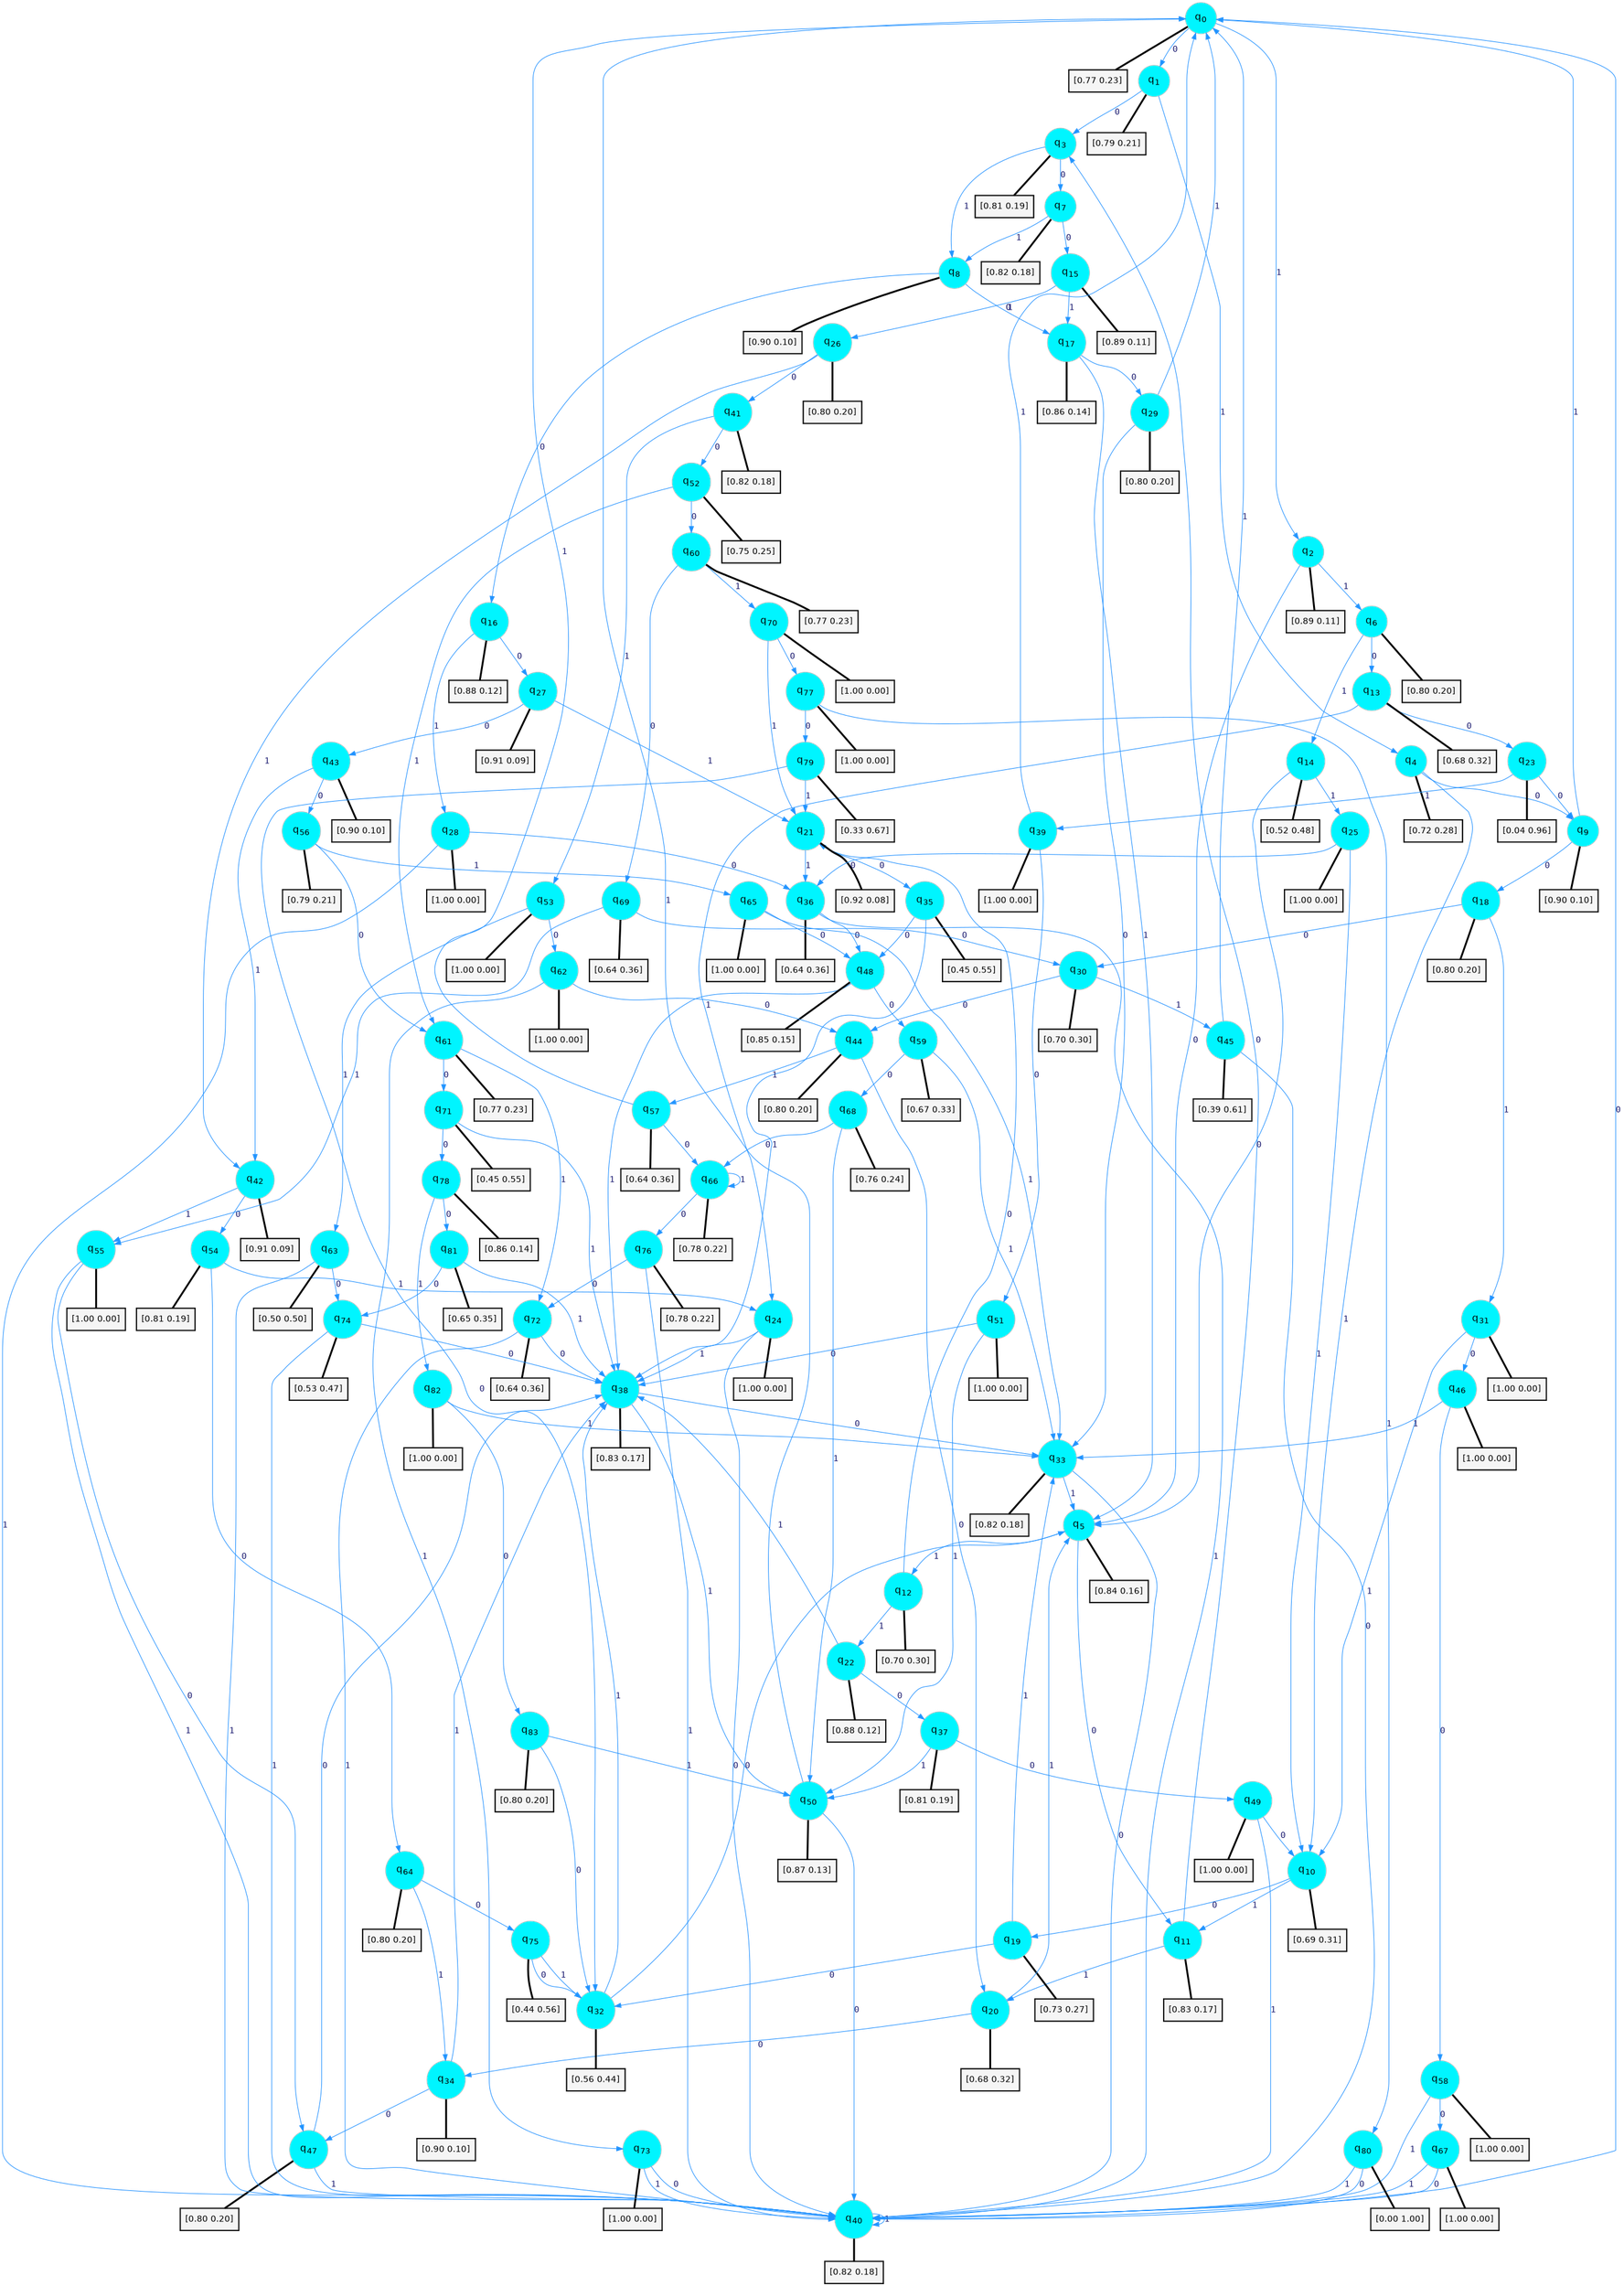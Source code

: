 digraph G {
graph [
bgcolor=transparent, dpi=300, rankdir=TD, size="40,25"];
node [
color=gray, fillcolor=turquoise1, fontcolor=black, fontname=Helvetica, fontsize=16, fontweight=bold, shape=circle, style=filled];
edge [
arrowsize=1, color=dodgerblue1, fontcolor=midnightblue, fontname=courier, fontweight=bold, penwidth=1, style=solid, weight=20];
0[label=<q<SUB>0</SUB>>];
1[label=<q<SUB>1</SUB>>];
2[label=<q<SUB>2</SUB>>];
3[label=<q<SUB>3</SUB>>];
4[label=<q<SUB>4</SUB>>];
5[label=<q<SUB>5</SUB>>];
6[label=<q<SUB>6</SUB>>];
7[label=<q<SUB>7</SUB>>];
8[label=<q<SUB>8</SUB>>];
9[label=<q<SUB>9</SUB>>];
10[label=<q<SUB>10</SUB>>];
11[label=<q<SUB>11</SUB>>];
12[label=<q<SUB>12</SUB>>];
13[label=<q<SUB>13</SUB>>];
14[label=<q<SUB>14</SUB>>];
15[label=<q<SUB>15</SUB>>];
16[label=<q<SUB>16</SUB>>];
17[label=<q<SUB>17</SUB>>];
18[label=<q<SUB>18</SUB>>];
19[label=<q<SUB>19</SUB>>];
20[label=<q<SUB>20</SUB>>];
21[label=<q<SUB>21</SUB>>];
22[label=<q<SUB>22</SUB>>];
23[label=<q<SUB>23</SUB>>];
24[label=<q<SUB>24</SUB>>];
25[label=<q<SUB>25</SUB>>];
26[label=<q<SUB>26</SUB>>];
27[label=<q<SUB>27</SUB>>];
28[label=<q<SUB>28</SUB>>];
29[label=<q<SUB>29</SUB>>];
30[label=<q<SUB>30</SUB>>];
31[label=<q<SUB>31</SUB>>];
32[label=<q<SUB>32</SUB>>];
33[label=<q<SUB>33</SUB>>];
34[label=<q<SUB>34</SUB>>];
35[label=<q<SUB>35</SUB>>];
36[label=<q<SUB>36</SUB>>];
37[label=<q<SUB>37</SUB>>];
38[label=<q<SUB>38</SUB>>];
39[label=<q<SUB>39</SUB>>];
40[label=<q<SUB>40</SUB>>];
41[label=<q<SUB>41</SUB>>];
42[label=<q<SUB>42</SUB>>];
43[label=<q<SUB>43</SUB>>];
44[label=<q<SUB>44</SUB>>];
45[label=<q<SUB>45</SUB>>];
46[label=<q<SUB>46</SUB>>];
47[label=<q<SUB>47</SUB>>];
48[label=<q<SUB>48</SUB>>];
49[label=<q<SUB>49</SUB>>];
50[label=<q<SUB>50</SUB>>];
51[label=<q<SUB>51</SUB>>];
52[label=<q<SUB>52</SUB>>];
53[label=<q<SUB>53</SUB>>];
54[label=<q<SUB>54</SUB>>];
55[label=<q<SUB>55</SUB>>];
56[label=<q<SUB>56</SUB>>];
57[label=<q<SUB>57</SUB>>];
58[label=<q<SUB>58</SUB>>];
59[label=<q<SUB>59</SUB>>];
60[label=<q<SUB>60</SUB>>];
61[label=<q<SUB>61</SUB>>];
62[label=<q<SUB>62</SUB>>];
63[label=<q<SUB>63</SUB>>];
64[label=<q<SUB>64</SUB>>];
65[label=<q<SUB>65</SUB>>];
66[label=<q<SUB>66</SUB>>];
67[label=<q<SUB>67</SUB>>];
68[label=<q<SUB>68</SUB>>];
69[label=<q<SUB>69</SUB>>];
70[label=<q<SUB>70</SUB>>];
71[label=<q<SUB>71</SUB>>];
72[label=<q<SUB>72</SUB>>];
73[label=<q<SUB>73</SUB>>];
74[label=<q<SUB>74</SUB>>];
75[label=<q<SUB>75</SUB>>];
76[label=<q<SUB>76</SUB>>];
77[label=<q<SUB>77</SUB>>];
78[label=<q<SUB>78</SUB>>];
79[label=<q<SUB>79</SUB>>];
80[label=<q<SUB>80</SUB>>];
81[label=<q<SUB>81</SUB>>];
82[label=<q<SUB>82</SUB>>];
83[label=<q<SUB>83</SUB>>];
84[label="[0.77 0.23]", shape=box,fontcolor=black, fontname=Helvetica, fontsize=14, penwidth=2, fillcolor=whitesmoke,color=black];
85[label="[0.79 0.21]", shape=box,fontcolor=black, fontname=Helvetica, fontsize=14, penwidth=2, fillcolor=whitesmoke,color=black];
86[label="[0.89 0.11]", shape=box,fontcolor=black, fontname=Helvetica, fontsize=14, penwidth=2, fillcolor=whitesmoke,color=black];
87[label="[0.81 0.19]", shape=box,fontcolor=black, fontname=Helvetica, fontsize=14, penwidth=2, fillcolor=whitesmoke,color=black];
88[label="[0.72 0.28]", shape=box,fontcolor=black, fontname=Helvetica, fontsize=14, penwidth=2, fillcolor=whitesmoke,color=black];
89[label="[0.84 0.16]", shape=box,fontcolor=black, fontname=Helvetica, fontsize=14, penwidth=2, fillcolor=whitesmoke,color=black];
90[label="[0.80 0.20]", shape=box,fontcolor=black, fontname=Helvetica, fontsize=14, penwidth=2, fillcolor=whitesmoke,color=black];
91[label="[0.82 0.18]", shape=box,fontcolor=black, fontname=Helvetica, fontsize=14, penwidth=2, fillcolor=whitesmoke,color=black];
92[label="[0.90 0.10]", shape=box,fontcolor=black, fontname=Helvetica, fontsize=14, penwidth=2, fillcolor=whitesmoke,color=black];
93[label="[0.90 0.10]", shape=box,fontcolor=black, fontname=Helvetica, fontsize=14, penwidth=2, fillcolor=whitesmoke,color=black];
94[label="[0.69 0.31]", shape=box,fontcolor=black, fontname=Helvetica, fontsize=14, penwidth=2, fillcolor=whitesmoke,color=black];
95[label="[0.83 0.17]", shape=box,fontcolor=black, fontname=Helvetica, fontsize=14, penwidth=2, fillcolor=whitesmoke,color=black];
96[label="[0.70 0.30]", shape=box,fontcolor=black, fontname=Helvetica, fontsize=14, penwidth=2, fillcolor=whitesmoke,color=black];
97[label="[0.68 0.32]", shape=box,fontcolor=black, fontname=Helvetica, fontsize=14, penwidth=2, fillcolor=whitesmoke,color=black];
98[label="[0.52 0.48]", shape=box,fontcolor=black, fontname=Helvetica, fontsize=14, penwidth=2, fillcolor=whitesmoke,color=black];
99[label="[0.89 0.11]", shape=box,fontcolor=black, fontname=Helvetica, fontsize=14, penwidth=2, fillcolor=whitesmoke,color=black];
100[label="[0.88 0.12]", shape=box,fontcolor=black, fontname=Helvetica, fontsize=14, penwidth=2, fillcolor=whitesmoke,color=black];
101[label="[0.86 0.14]", shape=box,fontcolor=black, fontname=Helvetica, fontsize=14, penwidth=2, fillcolor=whitesmoke,color=black];
102[label="[0.80 0.20]", shape=box,fontcolor=black, fontname=Helvetica, fontsize=14, penwidth=2, fillcolor=whitesmoke,color=black];
103[label="[0.73 0.27]", shape=box,fontcolor=black, fontname=Helvetica, fontsize=14, penwidth=2, fillcolor=whitesmoke,color=black];
104[label="[0.68 0.32]", shape=box,fontcolor=black, fontname=Helvetica, fontsize=14, penwidth=2, fillcolor=whitesmoke,color=black];
105[label="[0.92 0.08]", shape=box,fontcolor=black, fontname=Helvetica, fontsize=14, penwidth=2, fillcolor=whitesmoke,color=black];
106[label="[0.88 0.12]", shape=box,fontcolor=black, fontname=Helvetica, fontsize=14, penwidth=2, fillcolor=whitesmoke,color=black];
107[label="[0.04 0.96]", shape=box,fontcolor=black, fontname=Helvetica, fontsize=14, penwidth=2, fillcolor=whitesmoke,color=black];
108[label="[1.00 0.00]", shape=box,fontcolor=black, fontname=Helvetica, fontsize=14, penwidth=2, fillcolor=whitesmoke,color=black];
109[label="[1.00 0.00]", shape=box,fontcolor=black, fontname=Helvetica, fontsize=14, penwidth=2, fillcolor=whitesmoke,color=black];
110[label="[0.80 0.20]", shape=box,fontcolor=black, fontname=Helvetica, fontsize=14, penwidth=2, fillcolor=whitesmoke,color=black];
111[label="[0.91 0.09]", shape=box,fontcolor=black, fontname=Helvetica, fontsize=14, penwidth=2, fillcolor=whitesmoke,color=black];
112[label="[1.00 0.00]", shape=box,fontcolor=black, fontname=Helvetica, fontsize=14, penwidth=2, fillcolor=whitesmoke,color=black];
113[label="[0.80 0.20]", shape=box,fontcolor=black, fontname=Helvetica, fontsize=14, penwidth=2, fillcolor=whitesmoke,color=black];
114[label="[0.70 0.30]", shape=box,fontcolor=black, fontname=Helvetica, fontsize=14, penwidth=2, fillcolor=whitesmoke,color=black];
115[label="[1.00 0.00]", shape=box,fontcolor=black, fontname=Helvetica, fontsize=14, penwidth=2, fillcolor=whitesmoke,color=black];
116[label="[0.56 0.44]", shape=box,fontcolor=black, fontname=Helvetica, fontsize=14, penwidth=2, fillcolor=whitesmoke,color=black];
117[label="[0.82 0.18]", shape=box,fontcolor=black, fontname=Helvetica, fontsize=14, penwidth=2, fillcolor=whitesmoke,color=black];
118[label="[0.90 0.10]", shape=box,fontcolor=black, fontname=Helvetica, fontsize=14, penwidth=2, fillcolor=whitesmoke,color=black];
119[label="[0.45 0.55]", shape=box,fontcolor=black, fontname=Helvetica, fontsize=14, penwidth=2, fillcolor=whitesmoke,color=black];
120[label="[0.64 0.36]", shape=box,fontcolor=black, fontname=Helvetica, fontsize=14, penwidth=2, fillcolor=whitesmoke,color=black];
121[label="[0.81 0.19]", shape=box,fontcolor=black, fontname=Helvetica, fontsize=14, penwidth=2, fillcolor=whitesmoke,color=black];
122[label="[0.83 0.17]", shape=box,fontcolor=black, fontname=Helvetica, fontsize=14, penwidth=2, fillcolor=whitesmoke,color=black];
123[label="[1.00 0.00]", shape=box,fontcolor=black, fontname=Helvetica, fontsize=14, penwidth=2, fillcolor=whitesmoke,color=black];
124[label="[0.82 0.18]", shape=box,fontcolor=black, fontname=Helvetica, fontsize=14, penwidth=2, fillcolor=whitesmoke,color=black];
125[label="[0.82 0.18]", shape=box,fontcolor=black, fontname=Helvetica, fontsize=14, penwidth=2, fillcolor=whitesmoke,color=black];
126[label="[0.91 0.09]", shape=box,fontcolor=black, fontname=Helvetica, fontsize=14, penwidth=2, fillcolor=whitesmoke,color=black];
127[label="[0.90 0.10]", shape=box,fontcolor=black, fontname=Helvetica, fontsize=14, penwidth=2, fillcolor=whitesmoke,color=black];
128[label="[0.80 0.20]", shape=box,fontcolor=black, fontname=Helvetica, fontsize=14, penwidth=2, fillcolor=whitesmoke,color=black];
129[label="[0.39 0.61]", shape=box,fontcolor=black, fontname=Helvetica, fontsize=14, penwidth=2, fillcolor=whitesmoke,color=black];
130[label="[1.00 0.00]", shape=box,fontcolor=black, fontname=Helvetica, fontsize=14, penwidth=2, fillcolor=whitesmoke,color=black];
131[label="[0.80 0.20]", shape=box,fontcolor=black, fontname=Helvetica, fontsize=14, penwidth=2, fillcolor=whitesmoke,color=black];
132[label="[0.85 0.15]", shape=box,fontcolor=black, fontname=Helvetica, fontsize=14, penwidth=2, fillcolor=whitesmoke,color=black];
133[label="[1.00 0.00]", shape=box,fontcolor=black, fontname=Helvetica, fontsize=14, penwidth=2, fillcolor=whitesmoke,color=black];
134[label="[0.87 0.13]", shape=box,fontcolor=black, fontname=Helvetica, fontsize=14, penwidth=2, fillcolor=whitesmoke,color=black];
135[label="[1.00 0.00]", shape=box,fontcolor=black, fontname=Helvetica, fontsize=14, penwidth=2, fillcolor=whitesmoke,color=black];
136[label="[0.75 0.25]", shape=box,fontcolor=black, fontname=Helvetica, fontsize=14, penwidth=2, fillcolor=whitesmoke,color=black];
137[label="[1.00 0.00]", shape=box,fontcolor=black, fontname=Helvetica, fontsize=14, penwidth=2, fillcolor=whitesmoke,color=black];
138[label="[0.81 0.19]", shape=box,fontcolor=black, fontname=Helvetica, fontsize=14, penwidth=2, fillcolor=whitesmoke,color=black];
139[label="[1.00 0.00]", shape=box,fontcolor=black, fontname=Helvetica, fontsize=14, penwidth=2, fillcolor=whitesmoke,color=black];
140[label="[0.79 0.21]", shape=box,fontcolor=black, fontname=Helvetica, fontsize=14, penwidth=2, fillcolor=whitesmoke,color=black];
141[label="[0.64 0.36]", shape=box,fontcolor=black, fontname=Helvetica, fontsize=14, penwidth=2, fillcolor=whitesmoke,color=black];
142[label="[1.00 0.00]", shape=box,fontcolor=black, fontname=Helvetica, fontsize=14, penwidth=2, fillcolor=whitesmoke,color=black];
143[label="[0.67 0.33]", shape=box,fontcolor=black, fontname=Helvetica, fontsize=14, penwidth=2, fillcolor=whitesmoke,color=black];
144[label="[0.77 0.23]", shape=box,fontcolor=black, fontname=Helvetica, fontsize=14, penwidth=2, fillcolor=whitesmoke,color=black];
145[label="[0.77 0.23]", shape=box,fontcolor=black, fontname=Helvetica, fontsize=14, penwidth=2, fillcolor=whitesmoke,color=black];
146[label="[1.00 0.00]", shape=box,fontcolor=black, fontname=Helvetica, fontsize=14, penwidth=2, fillcolor=whitesmoke,color=black];
147[label="[0.50 0.50]", shape=box,fontcolor=black, fontname=Helvetica, fontsize=14, penwidth=2, fillcolor=whitesmoke,color=black];
148[label="[0.80 0.20]", shape=box,fontcolor=black, fontname=Helvetica, fontsize=14, penwidth=2, fillcolor=whitesmoke,color=black];
149[label="[1.00 0.00]", shape=box,fontcolor=black, fontname=Helvetica, fontsize=14, penwidth=2, fillcolor=whitesmoke,color=black];
150[label="[0.78 0.22]", shape=box,fontcolor=black, fontname=Helvetica, fontsize=14, penwidth=2, fillcolor=whitesmoke,color=black];
151[label="[1.00 0.00]", shape=box,fontcolor=black, fontname=Helvetica, fontsize=14, penwidth=2, fillcolor=whitesmoke,color=black];
152[label="[0.76 0.24]", shape=box,fontcolor=black, fontname=Helvetica, fontsize=14, penwidth=2, fillcolor=whitesmoke,color=black];
153[label="[0.64 0.36]", shape=box,fontcolor=black, fontname=Helvetica, fontsize=14, penwidth=2, fillcolor=whitesmoke,color=black];
154[label="[1.00 0.00]", shape=box,fontcolor=black, fontname=Helvetica, fontsize=14, penwidth=2, fillcolor=whitesmoke,color=black];
155[label="[0.45 0.55]", shape=box,fontcolor=black, fontname=Helvetica, fontsize=14, penwidth=2, fillcolor=whitesmoke,color=black];
156[label="[0.64 0.36]", shape=box,fontcolor=black, fontname=Helvetica, fontsize=14, penwidth=2, fillcolor=whitesmoke,color=black];
157[label="[1.00 0.00]", shape=box,fontcolor=black, fontname=Helvetica, fontsize=14, penwidth=2, fillcolor=whitesmoke,color=black];
158[label="[0.53 0.47]", shape=box,fontcolor=black, fontname=Helvetica, fontsize=14, penwidth=2, fillcolor=whitesmoke,color=black];
159[label="[0.44 0.56]", shape=box,fontcolor=black, fontname=Helvetica, fontsize=14, penwidth=2, fillcolor=whitesmoke,color=black];
160[label="[0.78 0.22]", shape=box,fontcolor=black, fontname=Helvetica, fontsize=14, penwidth=2, fillcolor=whitesmoke,color=black];
161[label="[1.00 0.00]", shape=box,fontcolor=black, fontname=Helvetica, fontsize=14, penwidth=2, fillcolor=whitesmoke,color=black];
162[label="[0.86 0.14]", shape=box,fontcolor=black, fontname=Helvetica, fontsize=14, penwidth=2, fillcolor=whitesmoke,color=black];
163[label="[0.33 0.67]", shape=box,fontcolor=black, fontname=Helvetica, fontsize=14, penwidth=2, fillcolor=whitesmoke,color=black];
164[label="[0.00 1.00]", shape=box,fontcolor=black, fontname=Helvetica, fontsize=14, penwidth=2, fillcolor=whitesmoke,color=black];
165[label="[0.65 0.35]", shape=box,fontcolor=black, fontname=Helvetica, fontsize=14, penwidth=2, fillcolor=whitesmoke,color=black];
166[label="[1.00 0.00]", shape=box,fontcolor=black, fontname=Helvetica, fontsize=14, penwidth=2, fillcolor=whitesmoke,color=black];
167[label="[0.80 0.20]", shape=box,fontcolor=black, fontname=Helvetica, fontsize=14, penwidth=2, fillcolor=whitesmoke,color=black];
0->1 [label=0];
0->2 [label=1];
0->84 [arrowhead=none, penwidth=3,color=black];
1->3 [label=0];
1->4 [label=1];
1->85 [arrowhead=none, penwidth=3,color=black];
2->5 [label=0];
2->6 [label=1];
2->86 [arrowhead=none, penwidth=3,color=black];
3->7 [label=0];
3->8 [label=1];
3->87 [arrowhead=none, penwidth=3,color=black];
4->9 [label=0];
4->10 [label=1];
4->88 [arrowhead=none, penwidth=3,color=black];
5->11 [label=0];
5->12 [label=1];
5->89 [arrowhead=none, penwidth=3,color=black];
6->13 [label=0];
6->14 [label=1];
6->90 [arrowhead=none, penwidth=3,color=black];
7->15 [label=0];
7->8 [label=1];
7->91 [arrowhead=none, penwidth=3,color=black];
8->16 [label=0];
8->17 [label=1];
8->92 [arrowhead=none, penwidth=3,color=black];
9->18 [label=0];
9->0 [label=1];
9->93 [arrowhead=none, penwidth=3,color=black];
10->19 [label=0];
10->11 [label=1];
10->94 [arrowhead=none, penwidth=3,color=black];
11->3 [label=0];
11->20 [label=1];
11->95 [arrowhead=none, penwidth=3,color=black];
12->21 [label=0];
12->22 [label=1];
12->96 [arrowhead=none, penwidth=3,color=black];
13->23 [label=0];
13->24 [label=1];
13->97 [arrowhead=none, penwidth=3,color=black];
14->5 [label=0];
14->25 [label=1];
14->98 [arrowhead=none, penwidth=3,color=black];
15->26 [label=0];
15->17 [label=1];
15->99 [arrowhead=none, penwidth=3,color=black];
16->27 [label=0];
16->28 [label=1];
16->100 [arrowhead=none, penwidth=3,color=black];
17->29 [label=0];
17->5 [label=1];
17->101 [arrowhead=none, penwidth=3,color=black];
18->30 [label=0];
18->31 [label=1];
18->102 [arrowhead=none, penwidth=3,color=black];
19->32 [label=0];
19->33 [label=1];
19->103 [arrowhead=none, penwidth=3,color=black];
20->34 [label=0];
20->5 [label=1];
20->104 [arrowhead=none, penwidth=3,color=black];
21->35 [label=0];
21->36 [label=1];
21->105 [arrowhead=none, penwidth=3,color=black];
22->37 [label=0];
22->38 [label=1];
22->106 [arrowhead=none, penwidth=3,color=black];
23->9 [label=0];
23->39 [label=1];
23->107 [arrowhead=none, penwidth=3,color=black];
24->40 [label=0];
24->38 [label=1];
24->108 [arrowhead=none, penwidth=3,color=black];
25->36 [label=0];
25->10 [label=1];
25->109 [arrowhead=none, penwidth=3,color=black];
26->41 [label=0];
26->42 [label=1];
26->110 [arrowhead=none, penwidth=3,color=black];
27->43 [label=0];
27->21 [label=1];
27->111 [arrowhead=none, penwidth=3,color=black];
28->36 [label=0];
28->40 [label=1];
28->112 [arrowhead=none, penwidth=3,color=black];
29->33 [label=0];
29->0 [label=1];
29->113 [arrowhead=none, penwidth=3,color=black];
30->44 [label=0];
30->45 [label=1];
30->114 [arrowhead=none, penwidth=3,color=black];
31->46 [label=0];
31->10 [label=1];
31->115 [arrowhead=none, penwidth=3,color=black];
32->5 [label=0];
32->38 [label=1];
32->116 [arrowhead=none, penwidth=3,color=black];
33->40 [label=0];
33->5 [label=1];
33->117 [arrowhead=none, penwidth=3,color=black];
34->47 [label=0];
34->38 [label=1];
34->118 [arrowhead=none, penwidth=3,color=black];
35->48 [label=0];
35->38 [label=1];
35->119 [arrowhead=none, penwidth=3,color=black];
36->48 [label=0];
36->40 [label=1];
36->120 [arrowhead=none, penwidth=3,color=black];
37->49 [label=0];
37->50 [label=1];
37->121 [arrowhead=none, penwidth=3,color=black];
38->33 [label=0];
38->50 [label=1];
38->122 [arrowhead=none, penwidth=3,color=black];
39->51 [label=0];
39->0 [label=1];
39->123 [arrowhead=none, penwidth=3,color=black];
40->0 [label=0];
40->40 [label=1];
40->124 [arrowhead=none, penwidth=3,color=black];
41->52 [label=0];
41->53 [label=1];
41->125 [arrowhead=none, penwidth=3,color=black];
42->54 [label=0];
42->55 [label=1];
42->126 [arrowhead=none, penwidth=3,color=black];
43->56 [label=0];
43->42 [label=1];
43->127 [arrowhead=none, penwidth=3,color=black];
44->20 [label=0];
44->57 [label=1];
44->128 [arrowhead=none, penwidth=3,color=black];
45->40 [label=0];
45->0 [label=1];
45->129 [arrowhead=none, penwidth=3,color=black];
46->58 [label=0];
46->33 [label=1];
46->130 [arrowhead=none, penwidth=3,color=black];
47->38 [label=0];
47->40 [label=1];
47->131 [arrowhead=none, penwidth=3,color=black];
48->59 [label=0];
48->38 [label=1];
48->132 [arrowhead=none, penwidth=3,color=black];
49->10 [label=0];
49->40 [label=1];
49->133 [arrowhead=none, penwidth=3,color=black];
50->40 [label=0];
50->0 [label=1];
50->134 [arrowhead=none, penwidth=3,color=black];
51->38 [label=0];
51->50 [label=1];
51->135 [arrowhead=none, penwidth=3,color=black];
52->60 [label=0];
52->61 [label=1];
52->136 [arrowhead=none, penwidth=3,color=black];
53->62 [label=0];
53->63 [label=1];
53->137 [arrowhead=none, penwidth=3,color=black];
54->64 [label=0];
54->24 [label=1];
54->138 [arrowhead=none, penwidth=3,color=black];
55->47 [label=0];
55->40 [label=1];
55->139 [arrowhead=none, penwidth=3,color=black];
56->61 [label=0];
56->65 [label=1];
56->140 [arrowhead=none, penwidth=3,color=black];
57->66 [label=0];
57->0 [label=1];
57->141 [arrowhead=none, penwidth=3,color=black];
58->67 [label=0];
58->40 [label=1];
58->142 [arrowhead=none, penwidth=3,color=black];
59->68 [label=0];
59->33 [label=1];
59->143 [arrowhead=none, penwidth=3,color=black];
60->69 [label=0];
60->70 [label=1];
60->144 [arrowhead=none, penwidth=3,color=black];
61->71 [label=0];
61->72 [label=1];
61->145 [arrowhead=none, penwidth=3,color=black];
62->44 [label=0];
62->73 [label=1];
62->146 [arrowhead=none, penwidth=3,color=black];
63->74 [label=0];
63->40 [label=1];
63->147 [arrowhead=none, penwidth=3,color=black];
64->75 [label=0];
64->34 [label=1];
64->148 [arrowhead=none, penwidth=3,color=black];
65->48 [label=0];
65->33 [label=1];
65->149 [arrowhead=none, penwidth=3,color=black];
66->76 [label=0];
66->66 [label=1];
66->150 [arrowhead=none, penwidth=3,color=black];
67->40 [label=0];
67->40 [label=1];
67->151 [arrowhead=none, penwidth=3,color=black];
68->66 [label=0];
68->50 [label=1];
68->152 [arrowhead=none, penwidth=3,color=black];
69->30 [label=0];
69->55 [label=1];
69->153 [arrowhead=none, penwidth=3,color=black];
70->77 [label=0];
70->21 [label=1];
70->154 [arrowhead=none, penwidth=3,color=black];
71->78 [label=0];
71->38 [label=1];
71->155 [arrowhead=none, penwidth=3,color=black];
72->38 [label=0];
72->40 [label=1];
72->156 [arrowhead=none, penwidth=3,color=black];
73->40 [label=0];
73->40 [label=1];
73->157 [arrowhead=none, penwidth=3,color=black];
74->38 [label=0];
74->40 [label=1];
74->158 [arrowhead=none, penwidth=3,color=black];
75->32 [label=0];
75->32 [label=1];
75->159 [arrowhead=none, penwidth=3,color=black];
76->72 [label=0];
76->40 [label=1];
76->160 [arrowhead=none, penwidth=3,color=black];
77->79 [label=0];
77->80 [label=1];
77->161 [arrowhead=none, penwidth=3,color=black];
78->81 [label=0];
78->82 [label=1];
78->162 [arrowhead=none, penwidth=3,color=black];
79->32 [label=0];
79->21 [label=1];
79->163 [arrowhead=none, penwidth=3,color=black];
80->40 [label=0];
80->40 [label=1];
80->164 [arrowhead=none, penwidth=3,color=black];
81->74 [label=0];
81->38 [label=1];
81->165 [arrowhead=none, penwidth=3,color=black];
82->83 [label=0];
82->33 [label=1];
82->166 [arrowhead=none, penwidth=3,color=black];
83->32 [label=0];
83->50 [label=1];
83->167 [arrowhead=none, penwidth=3,color=black];
}
